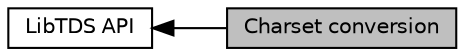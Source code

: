 digraph "Charset conversion"
{
  edge [fontname="Helvetica",fontsize="10",labelfontname="Helvetica",labelfontsize="10"];
  node [fontname="Helvetica",fontsize="10",shape=box];
  rankdir=LR;
  Node1 [label="Charset conversion",height=0.2,width=0.4,color="black", fillcolor="grey75", style="filled", fontcolor="black",tooltip="Convert between different charsets."];
  Node2 [label="LibTDS API",height=0.2,width=0.4,color="black", fillcolor="white", style="filled",URL="$a00567.html",tooltip="Callable functions in libtds."];
  Node2->Node1 [shape=plaintext, dir="back", style="solid"];
}
